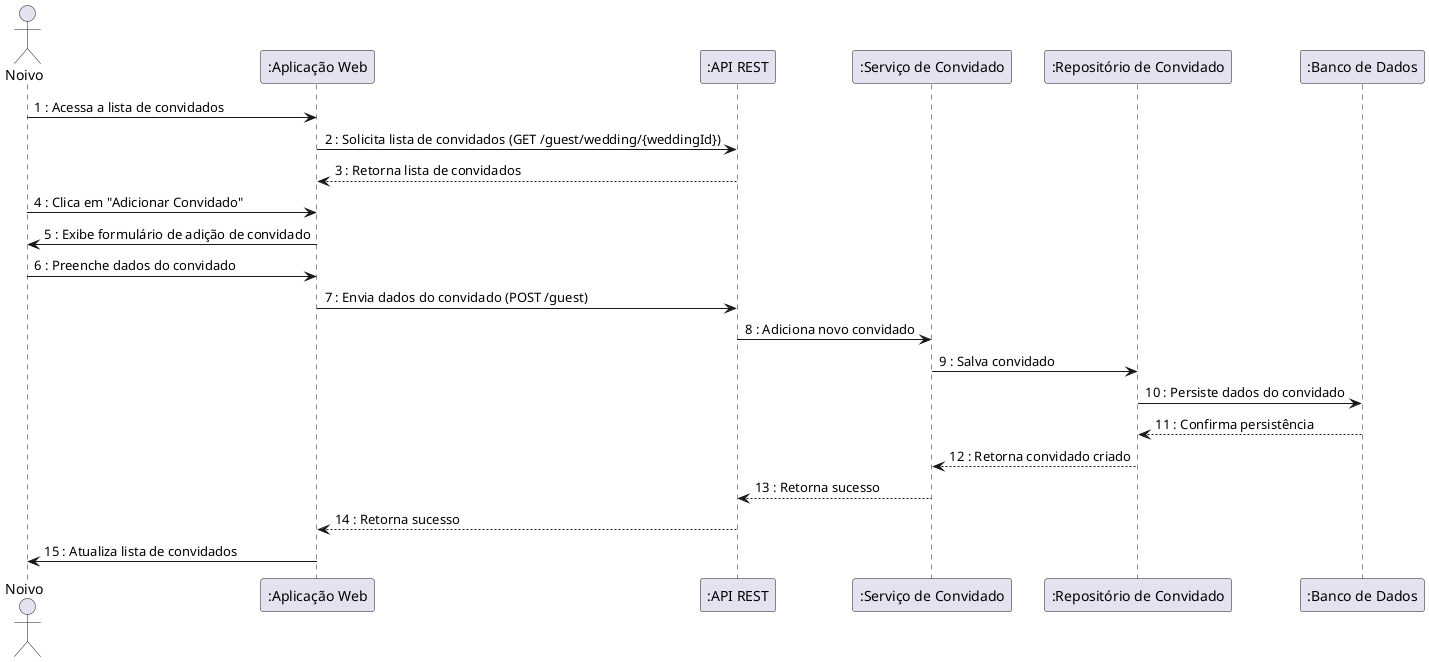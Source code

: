@startuml
actor "Noivo" as Noivo
participant ":Aplicação Web" as WebApp
participant ":API REST" as API
participant ":Serviço de Convidado" as ConvidadoService
participant ":Repositório de Convidado" as ConvidadoRepository
participant ":Banco de Dados" as DB

Noivo -> WebApp : 1 : Acessa a lista de convidados
WebApp -> API : 2 : Solicita lista de convidados (GET /guest/wedding/{weddingId})
API --> WebApp : 3 : Retorna lista de convidados
Noivo -> WebApp : 4 : Clica em "Adicionar Convidado"
WebApp -> Noivo : 5 : Exibe formulário de adição de convidado
Noivo -> WebApp : 6 : Preenche dados do convidado
WebApp -> API : 7 : Envia dados do convidado (POST /guest)
API -> ConvidadoService : 8 : Adiciona novo convidado
ConvidadoService -> ConvidadoRepository : 9 : Salva convidado
ConvidadoRepository -> DB : 10 : Persiste dados do convidado
DB --> ConvidadoRepository : 11 : Confirma persistência
ConvidadoRepository --> ConvidadoService : 12 : Retorna convidado criado
ConvidadoService --> API : 13 : Retorna sucesso
API --> WebApp : 14 : Retorna sucesso
WebApp -> Noivo : 15 : Atualiza lista de convidados

@enduml